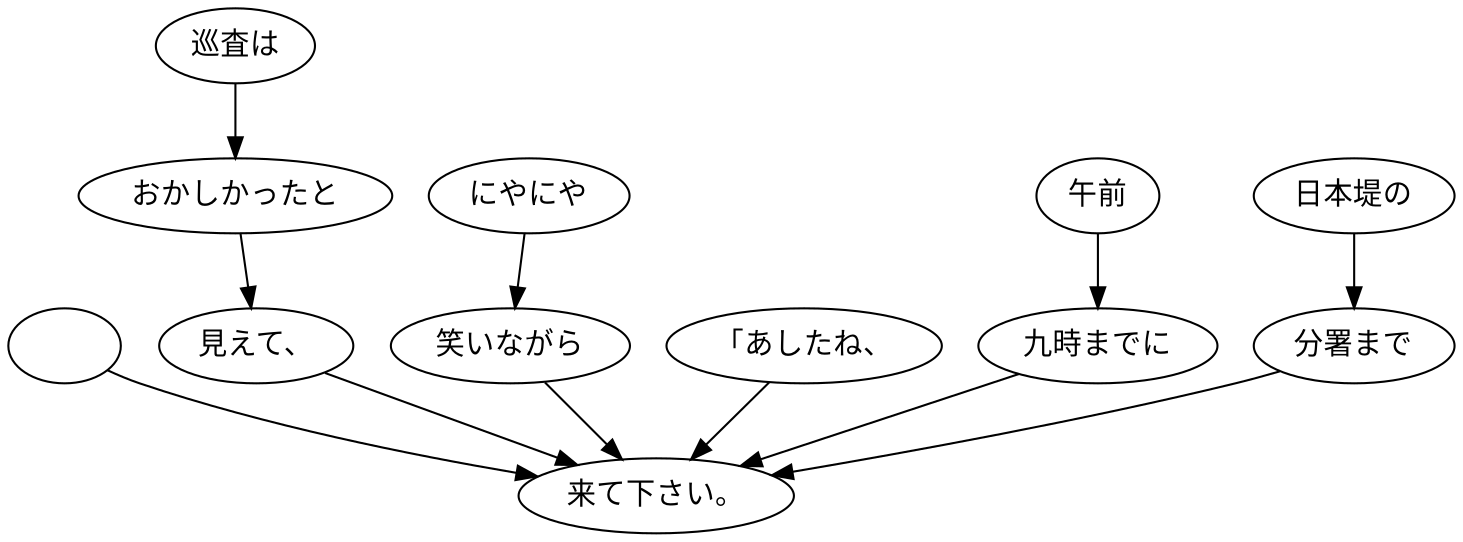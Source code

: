 digraph graph6229 {
	node0 [label="　"];
	node1 [label="巡査は"];
	node2 [label="おかしかったと"];
	node3 [label="見えて、"];
	node4 [label="にやにや"];
	node5 [label="笑いながら"];
	node6 [label="「あしたね、"];
	node7 [label="午前"];
	node8 [label="九時までに"];
	node9 [label="日本堤の"];
	node10 [label="分署まで"];
	node11 [label="来て下さい。"];
	node0 -> node11;
	node1 -> node2;
	node2 -> node3;
	node3 -> node11;
	node4 -> node5;
	node5 -> node11;
	node6 -> node11;
	node7 -> node8;
	node8 -> node11;
	node9 -> node10;
	node10 -> node11;
}
